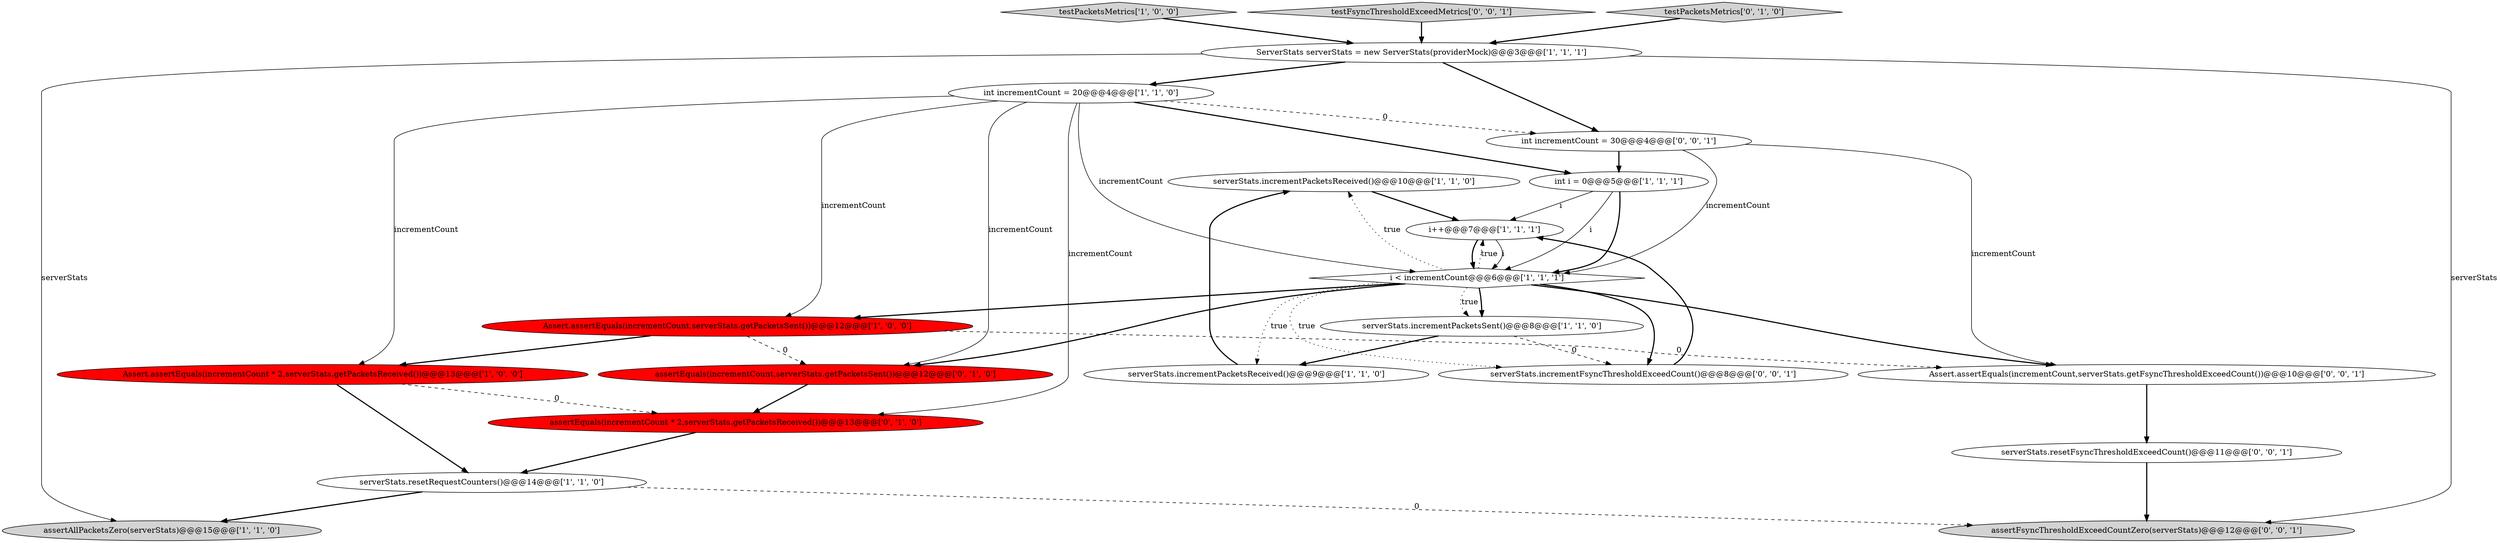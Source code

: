 digraph {
10 [style = filled, label = "serverStats.incrementPacketsReceived()@@@10@@@['1', '1', '0']", fillcolor = white, shape = ellipse image = "AAA0AAABBB1BBB"];
4 [style = filled, label = "Assert.assertEquals(incrementCount,serverStats.getPacketsSent())@@@12@@@['1', '0', '0']", fillcolor = red, shape = ellipse image = "AAA1AAABBB1BBB"];
0 [style = filled, label = "testPacketsMetrics['1', '0', '0']", fillcolor = lightgray, shape = diamond image = "AAA0AAABBB1BBB"];
6 [style = filled, label = "i < incrementCount@@@6@@@['1', '1', '1']", fillcolor = white, shape = diamond image = "AAA0AAABBB1BBB"];
21 [style = filled, label = "testFsyncThresholdExceedMetrics['0', '0', '1']", fillcolor = lightgray, shape = diamond image = "AAA0AAABBB3BBB"];
13 [style = filled, label = "testPacketsMetrics['0', '1', '0']", fillcolor = lightgray, shape = diamond image = "AAA0AAABBB2BBB"];
8 [style = filled, label = "int incrementCount = 20@@@4@@@['1', '1', '0']", fillcolor = white, shape = ellipse image = "AAA0AAABBB1BBB"];
16 [style = filled, label = "serverStats.resetFsyncThresholdExceedCount()@@@11@@@['0', '0', '1']", fillcolor = white, shape = ellipse image = "AAA0AAABBB3BBB"];
5 [style = filled, label = "serverStats.resetRequestCounters()@@@14@@@['1', '1', '0']", fillcolor = white, shape = ellipse image = "AAA0AAABBB1BBB"];
7 [style = filled, label = "assertAllPacketsZero(serverStats)@@@15@@@['1', '1', '0']", fillcolor = lightgray, shape = ellipse image = "AAA0AAABBB1BBB"];
9 [style = filled, label = "i++@@@7@@@['1', '1', '1']", fillcolor = white, shape = ellipse image = "AAA0AAABBB1BBB"];
15 [style = filled, label = "assertEquals(incrementCount,serverStats.getPacketsSent())@@@12@@@['0', '1', '0']", fillcolor = red, shape = ellipse image = "AAA1AAABBB2BBB"];
12 [style = filled, label = "int i = 0@@@5@@@['1', '1', '1']", fillcolor = white, shape = ellipse image = "AAA0AAABBB1BBB"];
18 [style = filled, label = "Assert.assertEquals(incrementCount,serverStats.getFsyncThresholdExceedCount())@@@10@@@['0', '0', '1']", fillcolor = white, shape = ellipse image = "AAA0AAABBB3BBB"];
20 [style = filled, label = "serverStats.incrementFsyncThresholdExceedCount()@@@8@@@['0', '0', '1']", fillcolor = white, shape = ellipse image = "AAA0AAABBB3BBB"];
14 [style = filled, label = "assertEquals(incrementCount * 2,serverStats.getPacketsReceived())@@@13@@@['0', '1', '0']", fillcolor = red, shape = ellipse image = "AAA1AAABBB2BBB"];
17 [style = filled, label = "int incrementCount = 30@@@4@@@['0', '0', '1']", fillcolor = white, shape = ellipse image = "AAA0AAABBB3BBB"];
19 [style = filled, label = "assertFsyncThresholdExceedCountZero(serverStats)@@@12@@@['0', '0', '1']", fillcolor = lightgray, shape = ellipse image = "AAA0AAABBB3BBB"];
2 [style = filled, label = "ServerStats serverStats = new ServerStats(providerMock)@@@3@@@['1', '1', '1']", fillcolor = white, shape = ellipse image = "AAA0AAABBB1BBB"];
3 [style = filled, label = "Assert.assertEquals(incrementCount * 2,serverStats.getPacketsReceived())@@@13@@@['1', '0', '0']", fillcolor = red, shape = ellipse image = "AAA1AAABBB1BBB"];
1 [style = filled, label = "serverStats.incrementPacketsReceived()@@@9@@@['1', '1', '0']", fillcolor = white, shape = ellipse image = "AAA0AAABBB1BBB"];
11 [style = filled, label = "serverStats.incrementPacketsSent()@@@8@@@['1', '1', '0']", fillcolor = white, shape = ellipse image = "AAA0AAABBB1BBB"];
2->17 [style = bold, label=""];
4->18 [style = dashed, label="0"];
4->3 [style = bold, label=""];
8->3 [style = solid, label="incrementCount"];
12->9 [style = solid, label="i"];
11->20 [style = dashed, label="0"];
15->14 [style = bold, label=""];
20->9 [style = bold, label=""];
11->1 [style = bold, label=""];
17->6 [style = solid, label="incrementCount"];
6->18 [style = bold, label=""];
0->2 [style = bold, label=""];
14->5 [style = bold, label=""];
6->1 [style = dotted, label="true"];
17->18 [style = solid, label="incrementCount"];
8->6 [style = solid, label="incrementCount"];
16->19 [style = bold, label=""];
12->6 [style = bold, label=""];
6->15 [style = bold, label=""];
9->6 [style = bold, label=""];
21->2 [style = bold, label=""];
6->20 [style = dotted, label="true"];
8->4 [style = solid, label="incrementCount"];
6->20 [style = bold, label=""];
2->19 [style = solid, label="serverStats"];
12->6 [style = solid, label="i"];
6->4 [style = bold, label=""];
6->10 [style = dotted, label="true"];
3->5 [style = bold, label=""];
17->12 [style = bold, label=""];
9->6 [style = solid, label="i"];
6->9 [style = dotted, label="true"];
4->15 [style = dashed, label="0"];
6->11 [style = bold, label=""];
8->15 [style = solid, label="incrementCount"];
8->17 [style = dashed, label="0"];
5->7 [style = bold, label=""];
10->9 [style = bold, label=""];
8->14 [style = solid, label="incrementCount"];
6->11 [style = dotted, label="true"];
3->14 [style = dashed, label="0"];
2->7 [style = solid, label="serverStats"];
1->10 [style = bold, label=""];
5->19 [style = dashed, label="0"];
8->12 [style = bold, label=""];
2->8 [style = bold, label=""];
13->2 [style = bold, label=""];
18->16 [style = bold, label=""];
}
